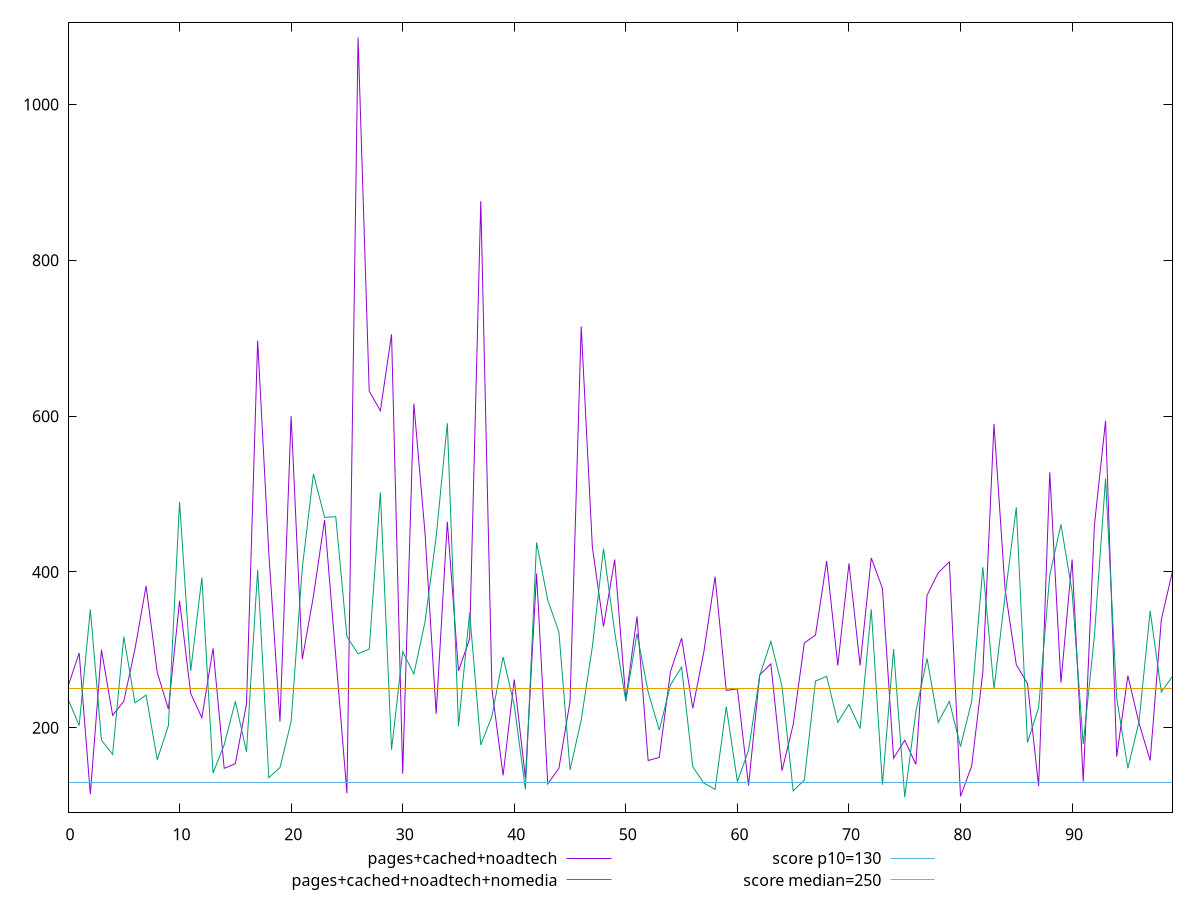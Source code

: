 reset

$pagesCachedNoadtech <<EOF
0 253
1 296
2 115
3 300
4 216
5 234.00000000000045
6 301
7 382
8 271
9 224
10 363
11 244
12 213
13 302
14 148
15 154
16 231
17 697
18 424
19 208
20 600
21 288
22 369
23 467
24 292
25 116
26 1086.0000000000002
27 632.0000000000005
28 607
29 705
30 141
31 616
32 450
33 218
34 464.5
35 273
36 314
37 876
38 249
39 139
40 262
41 135
42 398
43 128
44 148
45 234
46 715
47 432
48 330
49 416
50 236
51 343
52 158
53 162
54 272
55 315
56 225
57 298
58 394
59 248
60 249.99999999999955
61 126
62 268
63 282
64 145
65 204
66 309
67 319
68 414
69 280
70 411
71 280
72 418
73 379
74 161
75 184
76 152.99999999999955
77 370
78 399
79 412.99999999999955
80 112
81 151
82 271
83 589.9999999999995
84 377
85 281
86 257
87 125
88 528
89 258
90 416
91 131
92 460
93 594
94 163
95 267
96 206
97 158
98 339
99 401
EOF

$pagesCachedNoadtechNomedia <<EOF
0 237
1 203
2 352
3 184
4 166
5 317
6 232
7 242
8 159
9 203
10 490
11 273
12 393
13 142
14 178
15 234
16 169
17 403
18 136
19 149
20 208
21 405
22 526
23 470
24 471
25 317
26 294.9999999999998
27 301
28 502
29 172
30 298
31 269
32 336
33 445
34 591
35 202
36 348
37 178
38 215
39 291
40 229
41 121
42 438
43 364
44 323
45 146
46 210
47 304
48 430
49 323
50 234
51 321
52 246
53 197
54 255
55 278
56 150
57 129
58 121
59 227
60 131
61 171
62 267
63 311
64 253
65 119
66 133
67 260
68 266
69 207.00000000000045
70 230
71 199
72 352
73 127
74 301
75 111
76 221
77 289
78 207
79 234
80 176
81 234
82 406
83 250
84 370
85 483
86 181
87 226
88 396
89 461
90 375
91 179
92 318
93 520
94 238
95 147.99999999999977
96 208
97 350
98 246
99 266
EOF

set key outside below
set xrange [0:99]
set yrange [91.5:1105.5000000000002]
set trange [91.5:1105.5000000000002]
set terminal svg size 640, 520 enhanced background rgb 'white'
set output "report_00015_2021-02-09T16-11-33.973Z/max-potential-fid/comparison/line/2_vs_3.svg"

plot $pagesCachedNoadtech title "pages+cached+noadtech" with line, \
     $pagesCachedNoadtechNomedia title "pages+cached+noadtech+nomedia" with line, \
     130 title "score p10=130", \
     250 title "score median=250"

reset

